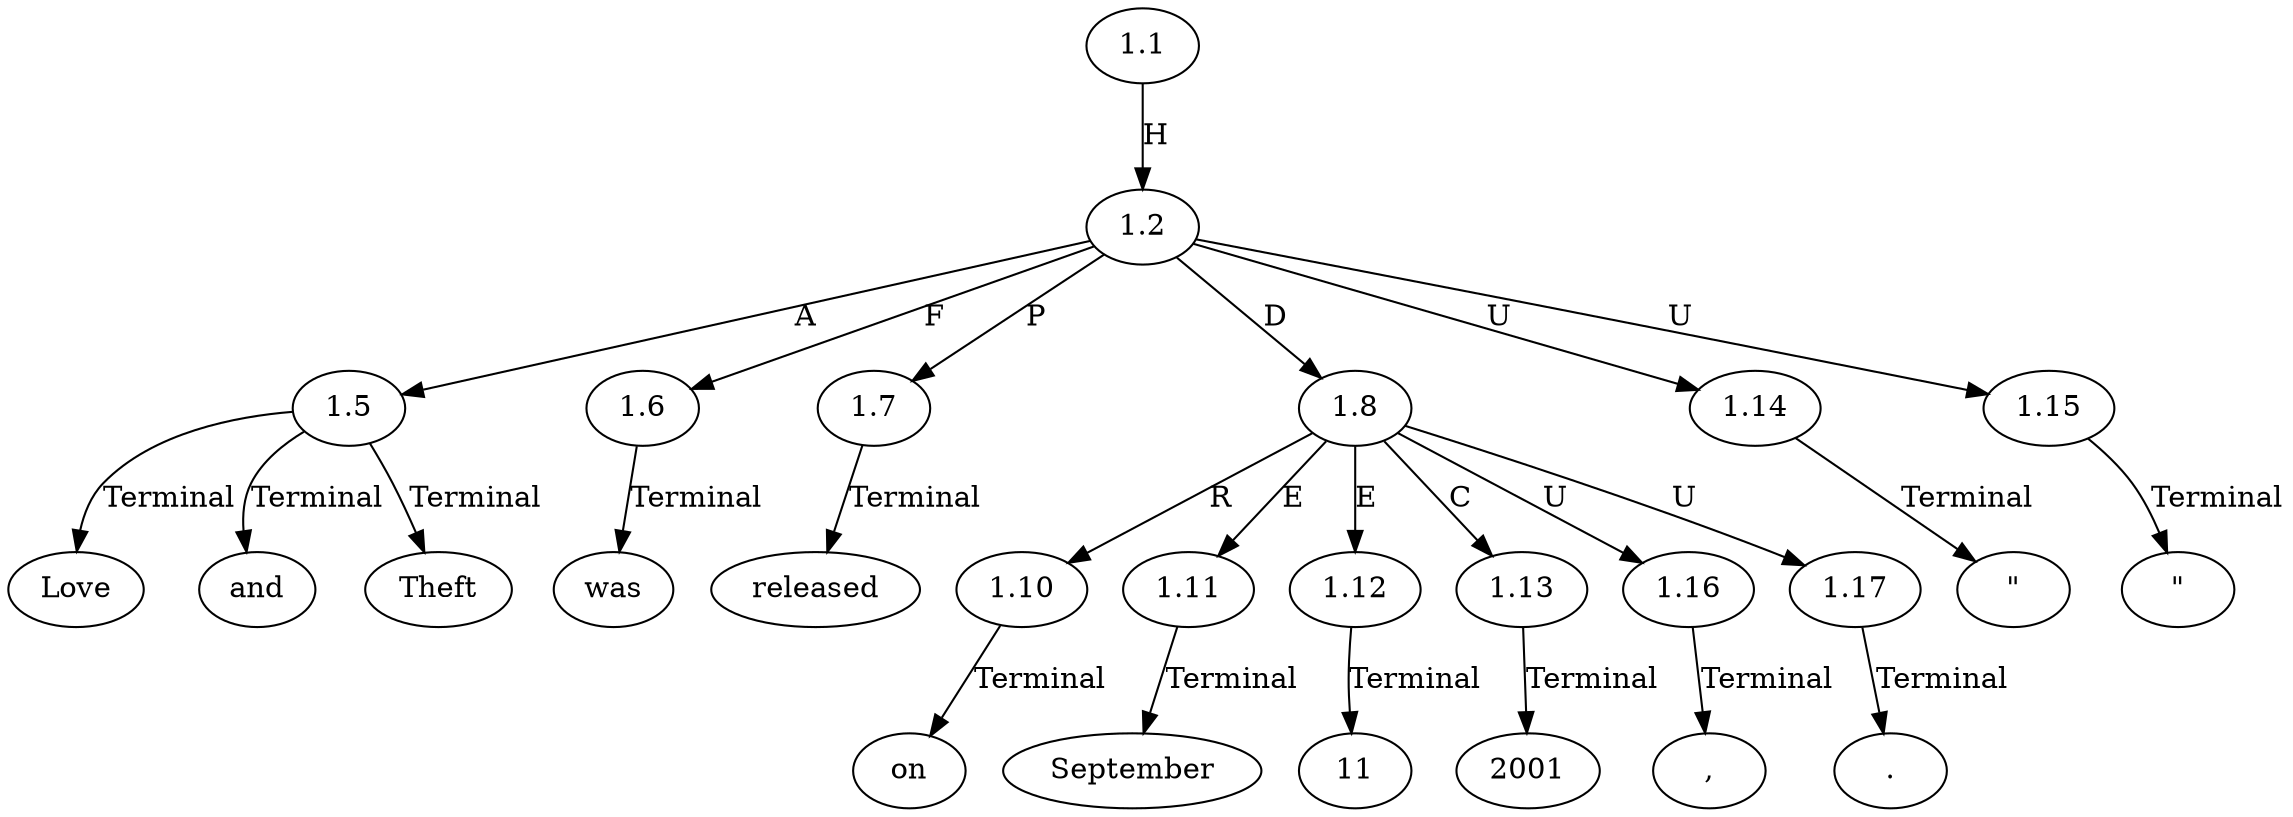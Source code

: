 // Graph
digraph {
	0.1 [label="\"" ordering=out]
	0.10 [label=11 ordering=out]
	0.11 [label="," ordering=out]
	0.12 [label=2001 ordering=out]
	0.13 [label="." ordering=out]
	0.2 [label=Love ordering=out]
	0.3 [label=and ordering=out]
	0.4 [label=Theft ordering=out]
	0.5 [label="\"" ordering=out]
	0.6 [label=was ordering=out]
	0.7 [label=released ordering=out]
	0.8 [label=on ordering=out]
	0.9 [label=September ordering=out]
	1.1 [label=1.1 ordering=out]
	1.2 [label=1.2 ordering=out]
	1.5 [label=1.5 ordering=out]
	1.6 [label=1.6 ordering=out]
	1.7 [label=1.7 ordering=out]
	1.8 [label=1.8 ordering=out]
	1.10 [label=1.10 ordering=out]
	1.11 [label=1.11 ordering=out]
	1.12 [label=1.12 ordering=out]
	1.13 [label=1.13 ordering=out]
	1.14 [label=1.14 ordering=out]
	1.15 [label=1.15 ordering=out]
	1.16 [label=1.16 ordering=out]
	1.17 [label=1.17 ordering=out]
	1.1 -> 1.2 [label=H ordering=out]
	1.2 -> 1.5 [label=A ordering=out]
	1.2 -> 1.6 [label=F ordering=out]
	1.2 -> 1.7 [label=P ordering=out]
	1.2 -> 1.8 [label=D ordering=out]
	1.2 -> 1.14 [label=U ordering=out]
	1.2 -> 1.15 [label=U ordering=out]
	1.5 -> 0.2 [label=Terminal ordering=out]
	1.5 -> 0.3 [label=Terminal ordering=out]
	1.5 -> 0.4 [label=Terminal ordering=out]
	1.6 -> 0.6 [label=Terminal ordering=out]
	1.7 -> 0.7 [label=Terminal ordering=out]
	1.8 -> 1.10 [label=R ordering=out]
	1.8 -> 1.11 [label=E ordering=out]
	1.8 -> 1.12 [label=E ordering=out]
	1.8 -> 1.13 [label=C ordering=out]
	1.8 -> 1.16 [label=U ordering=out]
	1.8 -> 1.17 [label=U ordering=out]
	1.10 -> 0.8 [label=Terminal ordering=out]
	1.11 -> 0.9 [label=Terminal ordering=out]
	1.12 -> 0.10 [label=Terminal ordering=out]
	1.13 -> 0.12 [label=Terminal ordering=out]
	1.14 -> 0.1 [label=Terminal ordering=out]
	1.15 -> 0.5 [label=Terminal ordering=out]
	1.16 -> 0.11 [label=Terminal ordering=out]
	1.17 -> 0.13 [label=Terminal ordering=out]
}
